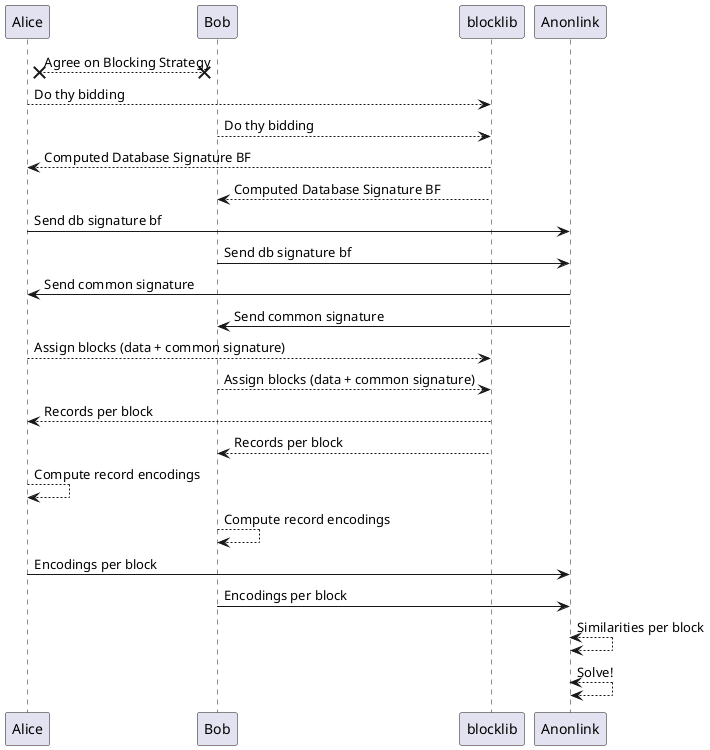 @startuml

Alice x--x Bob: Agree on Blocking Strategy

Alice --> blocklib: Do thy bidding
Bob --> blocklib: Do thy bidding

Alice <--- blocklib: Computed Database Signature BF
Bob  <-- blocklib: Computed Database Signature BF

Alice -> Anonlink: Send db signature bf
Bob -> Anonlink: Send db signature bf


Alice <- Anonlink: Send common signature
Bob <- Anonlink: Send common signature

blocklib <-- Alice: Assign blocks (data + common signature)
blocklib <-- Bob: Assign blocks (data + common signature)


Alice <-- blocklib: Records per block
Bob <-- blocklib: Records per block

Alice --> Alice: Compute record encodings
Bob --> Bob: Compute record encodings

Alice -> Anonlink: Encodings per block
Bob -> Anonlink: Encodings per block

Anonlink <--> Anonlink: Similarities per block
Anonlink <--> Anonlink: Solve!

@enduml